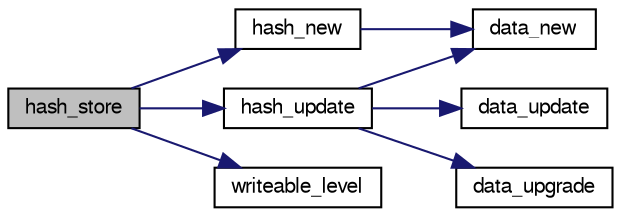 digraph "hash_store"
{
 // LATEX_PDF_SIZE
  bgcolor="transparent";
  edge [fontname="FreeSans",fontsize="10",labelfontname="FreeSans",labelfontsize="10"];
  node [fontname="FreeSans",fontsize="10",shape=record];
  rankdir="LR";
  Node1 [label="hash_store",height=0.2,width=0.4,color="black", fillcolor="grey75", style="filled", fontcolor="black",tooltip="Store an hashtable item."];
  Node1 -> Node2 [color="midnightblue",fontsize="10",style="solid",fontname="FreeSans"];
  Node2 [label="hash_new",height=0.2,width=0.4,color="black",URL="$hash-lock_8c.html#abef20c38522474f9981549646b8786fb",tooltip="Initialize a new hash table item."];
  Node2 -> Node3 [color="midnightblue",fontsize="10",style="solid",fontname="FreeSans"];
  Node3 [label="data_new",height=0.2,width=0.4,color="black",URL="$hash-lock_8c.html#a2b54fb82510eda54054d5b44a706f566",tooltip="Set an hash table data item."];
  Node1 -> Node4 [color="midnightblue",fontsize="10",style="solid",fontname="FreeSans"];
  Node4 [label="hash_update",height=0.2,width=0.4,color="black",URL="$hash-lock_8c.html#ad3bfb89616c2c2aeb786107809ce62d5",tooltip="update the hash entry"];
  Node4 -> Node3 [color="midnightblue",fontsize="10",style="solid",fontname="FreeSans"];
  Node4 -> Node5 [color="midnightblue",fontsize="10",style="solid",fontname="FreeSans"];
  Node5 [label="data_update",height=0.2,width=0.4,color="black",URL="$hash-lock_8c.html#a47753cf3fd941538e52cd282b3d49e20",tooltip="update an hash table item."];
  Node4 -> Node6 [color="midnightblue",fontsize="10",style="solid",fontname="FreeSans"];
  Node6 [label="data_upgrade",height=0.2,width=0.4,color="black",URL="$hash-lock_8c.html#a88da9c021a86d5958925d7cca64920f3",tooltip="Upgrade an hash table data item."];
  Node1 -> Node7 [color="midnightblue",fontsize="10",style="solid",fontname="FreeSans"];
  Node7 [label="writeable_level",height=0.2,width=0.4,color="black",URL="$hash-lock_8c.html#aa41c220979591f6be05f9c30fae53261",tooltip="make a level from date, cost, depth & selectivity."];
}

